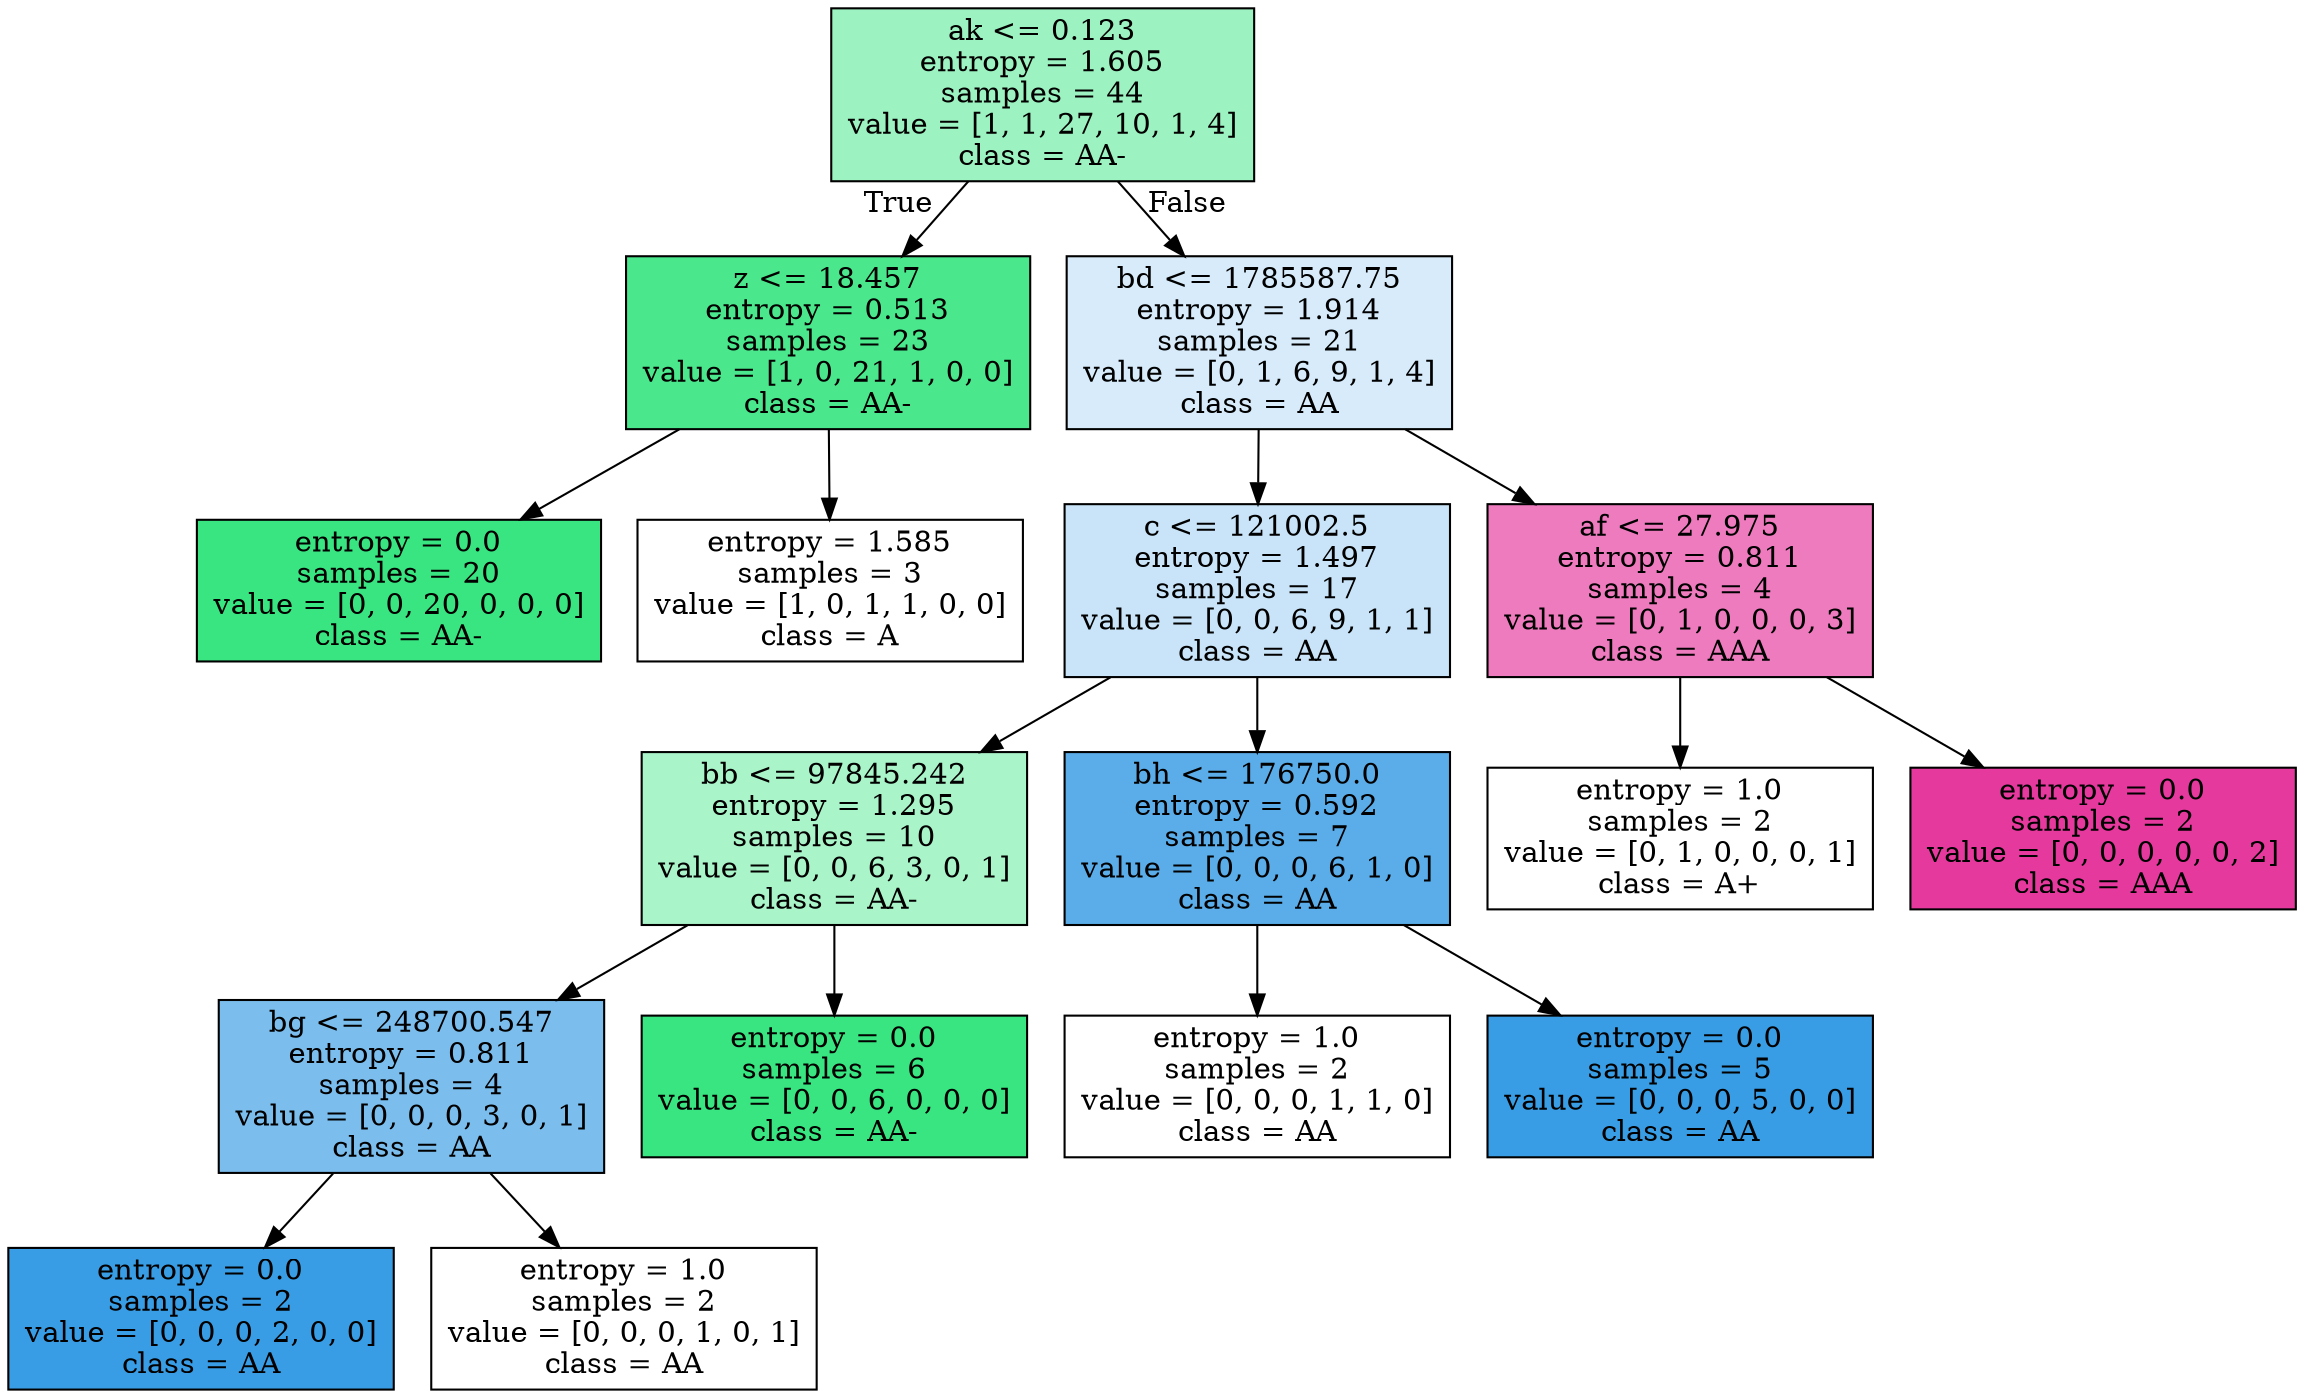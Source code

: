 digraph Tree {
node [shape=box, style="filled", color="black"] ;
0 [label="ak <= 0.123\nentropy = 1.605\nsamples = 44\nvalue = [1, 1, 27, 10, 1, 4]\nclass = AA-", fillcolor="#9cf2c0"] ;
1 [label="z <= 18.457\nentropy = 0.513\nsamples = 23\nvalue = [1, 0, 21, 1, 0, 0]\nclass = AA-", fillcolor="#4be78c"] ;
0 -> 1 [labeldistance=2.5, labelangle=45, headlabel="True"] ;
2 [label="entropy = 0.0\nsamples = 20\nvalue = [0, 0, 20, 0, 0, 0]\nclass = AA-", fillcolor="#39e581"] ;
1 -> 2 ;
3 [label="entropy = 1.585\nsamples = 3\nvalue = [1, 0, 1, 1, 0, 0]\nclass = A", fillcolor="#ffffff"] ;
1 -> 3 ;
4 [label="bd <= 1785587.75\nentropy = 1.914\nsamples = 21\nvalue = [0, 1, 6, 9, 1, 4]\nclass = AA", fillcolor="#d7ebfa"] ;
0 -> 4 [labeldistance=2.5, labelangle=-45, headlabel="False"] ;
5 [label="c <= 121002.5\nentropy = 1.497\nsamples = 17\nvalue = [0, 0, 6, 9, 1, 1]\nclass = AA", fillcolor="#c9e4f8"] ;
4 -> 5 ;
6 [label="bb <= 97845.242\nentropy = 1.295\nsamples = 10\nvalue = [0, 0, 6, 3, 0, 1]\nclass = AA-", fillcolor="#aaf4c9"] ;
5 -> 6 ;
7 [label="bg <= 248700.547\nentropy = 0.811\nsamples = 4\nvalue = [0, 0, 0, 3, 0, 1]\nclass = AA", fillcolor="#7bbeee"] ;
6 -> 7 ;
8 [label="entropy = 0.0\nsamples = 2\nvalue = [0, 0, 0, 2, 0, 0]\nclass = AA", fillcolor="#399de5"] ;
7 -> 8 ;
9 [label="entropy = 1.0\nsamples = 2\nvalue = [0, 0, 0, 1, 0, 1]\nclass = AA", fillcolor="#ffffff"] ;
7 -> 9 ;
10 [label="entropy = 0.0\nsamples = 6\nvalue = [0, 0, 6, 0, 0, 0]\nclass = AA-", fillcolor="#39e581"] ;
6 -> 10 ;
11 [label="bh <= 176750.0\nentropy = 0.592\nsamples = 7\nvalue = [0, 0, 0, 6, 1, 0]\nclass = AA", fillcolor="#5aade9"] ;
5 -> 11 ;
12 [label="entropy = 1.0\nsamples = 2\nvalue = [0, 0, 0, 1, 1, 0]\nclass = AA", fillcolor="#ffffff"] ;
11 -> 12 ;
13 [label="entropy = 0.0\nsamples = 5\nvalue = [0, 0, 0, 5, 0, 0]\nclass = AA", fillcolor="#399de5"] ;
11 -> 13 ;
14 [label="af <= 27.975\nentropy = 0.811\nsamples = 4\nvalue = [0, 1, 0, 0, 0, 3]\nclass = AAA", fillcolor="#ee7bbe"] ;
4 -> 14 ;
15 [label="entropy = 1.0\nsamples = 2\nvalue = [0, 1, 0, 0, 0, 1]\nclass = A+", fillcolor="#ffffff"] ;
14 -> 15 ;
16 [label="entropy = 0.0\nsamples = 2\nvalue = [0, 0, 0, 0, 0, 2]\nclass = AAA", fillcolor="#e5399d"] ;
14 -> 16 ;
}